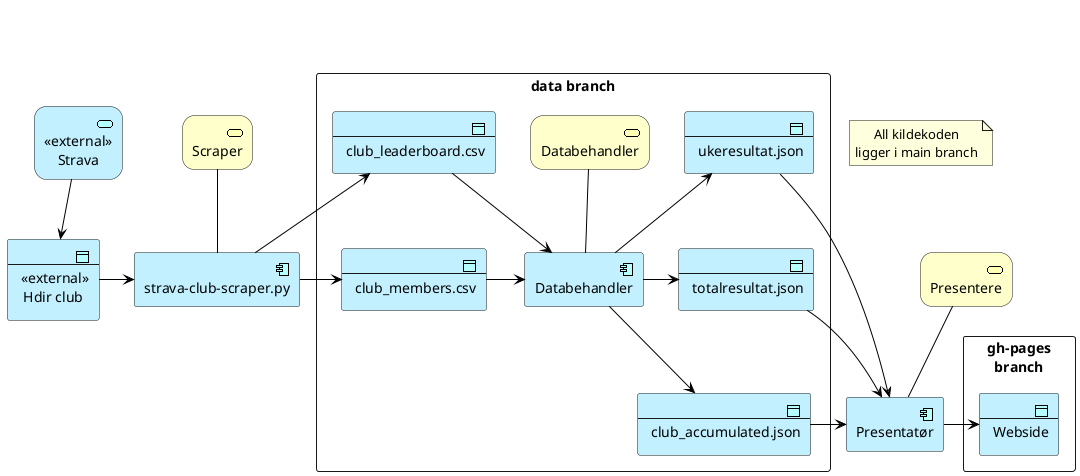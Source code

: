 @startuml
!include <archimate/Archimate>
sprite $bProduct jar:archimate/business-product

archimate #Business "Scraper" as bscraper<<business-service>>

Application_Service(strava, "<<external>>\nStrava")
Application_DataObject(klubbdata, "<<external>>\nHdir club")
'Application_Component(action, "action script")
Application_Component(scraper, "strava-club-scraper.py")
'action -down-> scraper
'bscraper -down- action
rectangle "data branch" {
  Business_Service(bbehandler, "Databehandler")
  Application_DataObject(csvres, "club_leaderboard.csv")
  Application_DataObject(csvdelt, "club_members.csv")
  Application_Component(behandler, "Databehandler")
  Application_DataObject(csvuke, "ukeresultat.json")
  Application_DataObject(csvtot, "totalresultat.json")
  Application_DataObject(akk, "club_accumulated.json")
}

Business_Service(bpresent, "Presentere")
Application_Component(present, "Presentatør")
rectangle "gh-pages\nbranch" {
  Application_DataObject(html, "Webside")
}

note "All kildekoden\nligger i main branch" as kildekode
'kildekode -up- scraper
'kildekode -up- behandler
'kildekode -up- present

bpresent -down- present
strava -right[hidden]- bscraper
strava -down-> klubbdata
klubbdata -right-> scraper
bscraper -down- scraper
bscraper -right[hidden]- bbehandler
bbehandler -down- behandler
scraper -up-> csvres
scraper -right-> csvdelt
csvres -down[hidden]- csvdelt
csvres -right-> behandler
csvdelt -right-> behandler
csvuke -down[hidden]- csvtot
csvtot -down[hidden]- akk
behandler -up-> csvuke
behandler -right-> csvtot
behandler -right-> akk
csvuke -right-> present
csvtot -right-> present
akk -right-> present
present -right-> html

@enduml